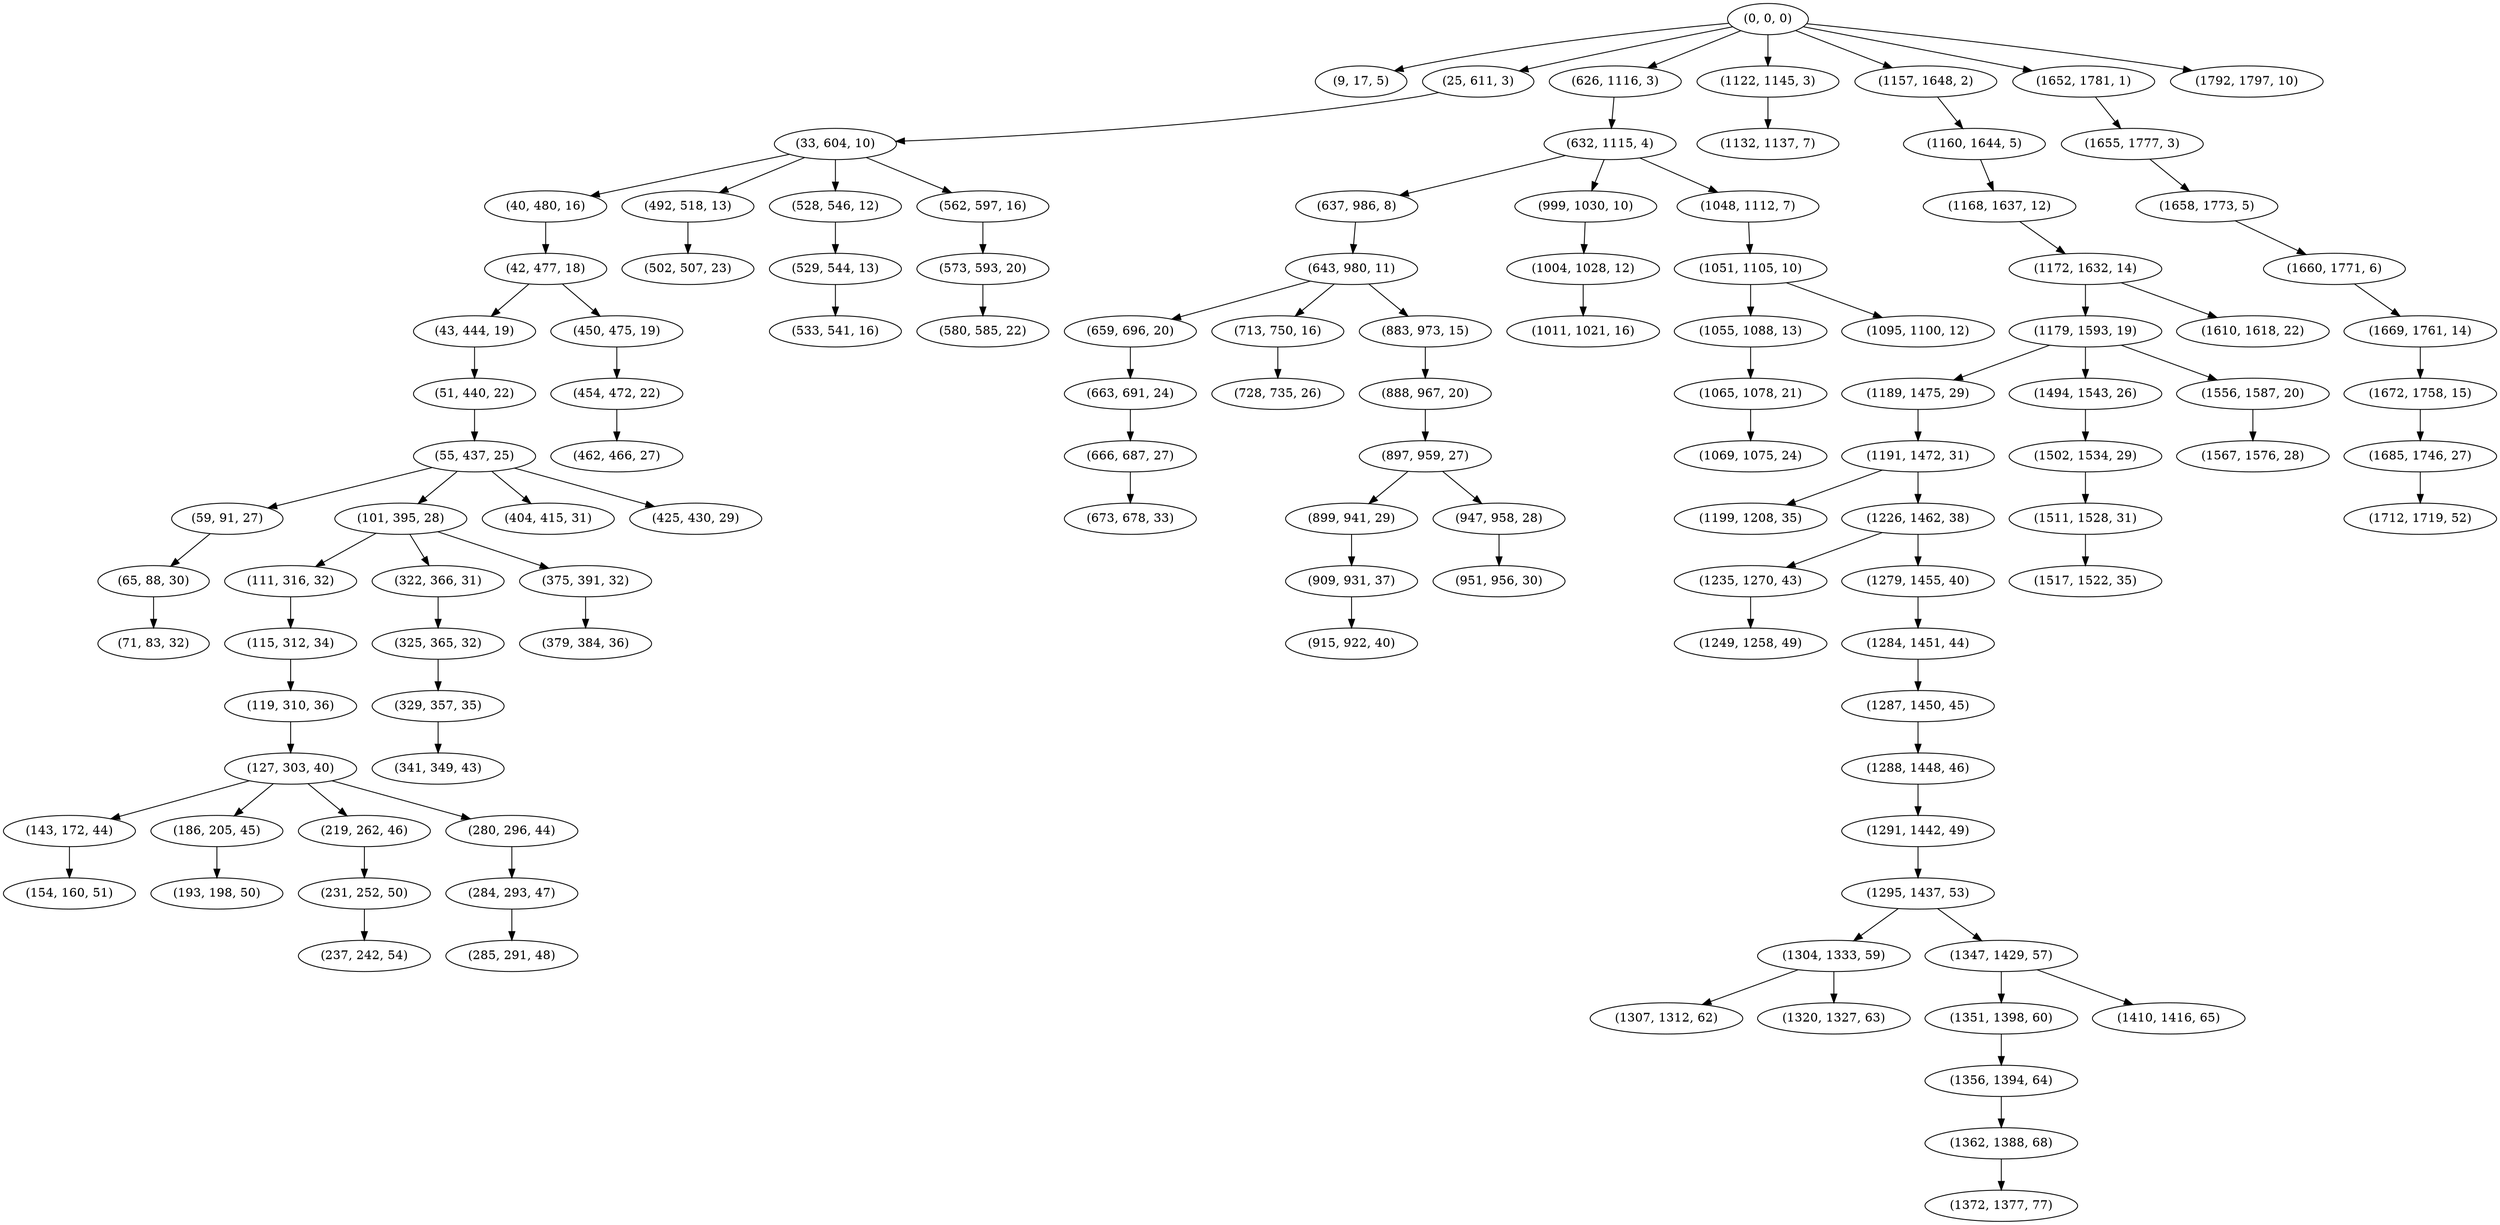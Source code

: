 digraph tree {
    "(0, 0, 0)";
    "(9, 17, 5)";
    "(25, 611, 3)";
    "(33, 604, 10)";
    "(40, 480, 16)";
    "(42, 477, 18)";
    "(43, 444, 19)";
    "(51, 440, 22)";
    "(55, 437, 25)";
    "(59, 91, 27)";
    "(65, 88, 30)";
    "(71, 83, 32)";
    "(101, 395, 28)";
    "(111, 316, 32)";
    "(115, 312, 34)";
    "(119, 310, 36)";
    "(127, 303, 40)";
    "(143, 172, 44)";
    "(154, 160, 51)";
    "(186, 205, 45)";
    "(193, 198, 50)";
    "(219, 262, 46)";
    "(231, 252, 50)";
    "(237, 242, 54)";
    "(280, 296, 44)";
    "(284, 293, 47)";
    "(285, 291, 48)";
    "(322, 366, 31)";
    "(325, 365, 32)";
    "(329, 357, 35)";
    "(341, 349, 43)";
    "(375, 391, 32)";
    "(379, 384, 36)";
    "(404, 415, 31)";
    "(425, 430, 29)";
    "(450, 475, 19)";
    "(454, 472, 22)";
    "(462, 466, 27)";
    "(492, 518, 13)";
    "(502, 507, 23)";
    "(528, 546, 12)";
    "(529, 544, 13)";
    "(533, 541, 16)";
    "(562, 597, 16)";
    "(573, 593, 20)";
    "(580, 585, 22)";
    "(626, 1116, 3)";
    "(632, 1115, 4)";
    "(637, 986, 8)";
    "(643, 980, 11)";
    "(659, 696, 20)";
    "(663, 691, 24)";
    "(666, 687, 27)";
    "(673, 678, 33)";
    "(713, 750, 16)";
    "(728, 735, 26)";
    "(883, 973, 15)";
    "(888, 967, 20)";
    "(897, 959, 27)";
    "(899, 941, 29)";
    "(909, 931, 37)";
    "(915, 922, 40)";
    "(947, 958, 28)";
    "(951, 956, 30)";
    "(999, 1030, 10)";
    "(1004, 1028, 12)";
    "(1011, 1021, 16)";
    "(1048, 1112, 7)";
    "(1051, 1105, 10)";
    "(1055, 1088, 13)";
    "(1065, 1078, 21)";
    "(1069, 1075, 24)";
    "(1095, 1100, 12)";
    "(1122, 1145, 3)";
    "(1132, 1137, 7)";
    "(1157, 1648, 2)";
    "(1160, 1644, 5)";
    "(1168, 1637, 12)";
    "(1172, 1632, 14)";
    "(1179, 1593, 19)";
    "(1189, 1475, 29)";
    "(1191, 1472, 31)";
    "(1199, 1208, 35)";
    "(1226, 1462, 38)";
    "(1235, 1270, 43)";
    "(1249, 1258, 49)";
    "(1279, 1455, 40)";
    "(1284, 1451, 44)";
    "(1287, 1450, 45)";
    "(1288, 1448, 46)";
    "(1291, 1442, 49)";
    "(1295, 1437, 53)";
    "(1304, 1333, 59)";
    "(1307, 1312, 62)";
    "(1320, 1327, 63)";
    "(1347, 1429, 57)";
    "(1351, 1398, 60)";
    "(1356, 1394, 64)";
    "(1362, 1388, 68)";
    "(1372, 1377, 77)";
    "(1410, 1416, 65)";
    "(1494, 1543, 26)";
    "(1502, 1534, 29)";
    "(1511, 1528, 31)";
    "(1517, 1522, 35)";
    "(1556, 1587, 20)";
    "(1567, 1576, 28)";
    "(1610, 1618, 22)";
    "(1652, 1781, 1)";
    "(1655, 1777, 3)";
    "(1658, 1773, 5)";
    "(1660, 1771, 6)";
    "(1669, 1761, 14)";
    "(1672, 1758, 15)";
    "(1685, 1746, 27)";
    "(1712, 1719, 52)";
    "(1792, 1797, 10)";
    "(0, 0, 0)" -> "(9, 17, 5)";
    "(0, 0, 0)" -> "(25, 611, 3)";
    "(0, 0, 0)" -> "(626, 1116, 3)";
    "(0, 0, 0)" -> "(1122, 1145, 3)";
    "(0, 0, 0)" -> "(1157, 1648, 2)";
    "(0, 0, 0)" -> "(1652, 1781, 1)";
    "(0, 0, 0)" -> "(1792, 1797, 10)";
    "(25, 611, 3)" -> "(33, 604, 10)";
    "(33, 604, 10)" -> "(40, 480, 16)";
    "(33, 604, 10)" -> "(492, 518, 13)";
    "(33, 604, 10)" -> "(528, 546, 12)";
    "(33, 604, 10)" -> "(562, 597, 16)";
    "(40, 480, 16)" -> "(42, 477, 18)";
    "(42, 477, 18)" -> "(43, 444, 19)";
    "(42, 477, 18)" -> "(450, 475, 19)";
    "(43, 444, 19)" -> "(51, 440, 22)";
    "(51, 440, 22)" -> "(55, 437, 25)";
    "(55, 437, 25)" -> "(59, 91, 27)";
    "(55, 437, 25)" -> "(101, 395, 28)";
    "(55, 437, 25)" -> "(404, 415, 31)";
    "(55, 437, 25)" -> "(425, 430, 29)";
    "(59, 91, 27)" -> "(65, 88, 30)";
    "(65, 88, 30)" -> "(71, 83, 32)";
    "(101, 395, 28)" -> "(111, 316, 32)";
    "(101, 395, 28)" -> "(322, 366, 31)";
    "(101, 395, 28)" -> "(375, 391, 32)";
    "(111, 316, 32)" -> "(115, 312, 34)";
    "(115, 312, 34)" -> "(119, 310, 36)";
    "(119, 310, 36)" -> "(127, 303, 40)";
    "(127, 303, 40)" -> "(143, 172, 44)";
    "(127, 303, 40)" -> "(186, 205, 45)";
    "(127, 303, 40)" -> "(219, 262, 46)";
    "(127, 303, 40)" -> "(280, 296, 44)";
    "(143, 172, 44)" -> "(154, 160, 51)";
    "(186, 205, 45)" -> "(193, 198, 50)";
    "(219, 262, 46)" -> "(231, 252, 50)";
    "(231, 252, 50)" -> "(237, 242, 54)";
    "(280, 296, 44)" -> "(284, 293, 47)";
    "(284, 293, 47)" -> "(285, 291, 48)";
    "(322, 366, 31)" -> "(325, 365, 32)";
    "(325, 365, 32)" -> "(329, 357, 35)";
    "(329, 357, 35)" -> "(341, 349, 43)";
    "(375, 391, 32)" -> "(379, 384, 36)";
    "(450, 475, 19)" -> "(454, 472, 22)";
    "(454, 472, 22)" -> "(462, 466, 27)";
    "(492, 518, 13)" -> "(502, 507, 23)";
    "(528, 546, 12)" -> "(529, 544, 13)";
    "(529, 544, 13)" -> "(533, 541, 16)";
    "(562, 597, 16)" -> "(573, 593, 20)";
    "(573, 593, 20)" -> "(580, 585, 22)";
    "(626, 1116, 3)" -> "(632, 1115, 4)";
    "(632, 1115, 4)" -> "(637, 986, 8)";
    "(632, 1115, 4)" -> "(999, 1030, 10)";
    "(632, 1115, 4)" -> "(1048, 1112, 7)";
    "(637, 986, 8)" -> "(643, 980, 11)";
    "(643, 980, 11)" -> "(659, 696, 20)";
    "(643, 980, 11)" -> "(713, 750, 16)";
    "(643, 980, 11)" -> "(883, 973, 15)";
    "(659, 696, 20)" -> "(663, 691, 24)";
    "(663, 691, 24)" -> "(666, 687, 27)";
    "(666, 687, 27)" -> "(673, 678, 33)";
    "(713, 750, 16)" -> "(728, 735, 26)";
    "(883, 973, 15)" -> "(888, 967, 20)";
    "(888, 967, 20)" -> "(897, 959, 27)";
    "(897, 959, 27)" -> "(899, 941, 29)";
    "(897, 959, 27)" -> "(947, 958, 28)";
    "(899, 941, 29)" -> "(909, 931, 37)";
    "(909, 931, 37)" -> "(915, 922, 40)";
    "(947, 958, 28)" -> "(951, 956, 30)";
    "(999, 1030, 10)" -> "(1004, 1028, 12)";
    "(1004, 1028, 12)" -> "(1011, 1021, 16)";
    "(1048, 1112, 7)" -> "(1051, 1105, 10)";
    "(1051, 1105, 10)" -> "(1055, 1088, 13)";
    "(1051, 1105, 10)" -> "(1095, 1100, 12)";
    "(1055, 1088, 13)" -> "(1065, 1078, 21)";
    "(1065, 1078, 21)" -> "(1069, 1075, 24)";
    "(1122, 1145, 3)" -> "(1132, 1137, 7)";
    "(1157, 1648, 2)" -> "(1160, 1644, 5)";
    "(1160, 1644, 5)" -> "(1168, 1637, 12)";
    "(1168, 1637, 12)" -> "(1172, 1632, 14)";
    "(1172, 1632, 14)" -> "(1179, 1593, 19)";
    "(1172, 1632, 14)" -> "(1610, 1618, 22)";
    "(1179, 1593, 19)" -> "(1189, 1475, 29)";
    "(1179, 1593, 19)" -> "(1494, 1543, 26)";
    "(1179, 1593, 19)" -> "(1556, 1587, 20)";
    "(1189, 1475, 29)" -> "(1191, 1472, 31)";
    "(1191, 1472, 31)" -> "(1199, 1208, 35)";
    "(1191, 1472, 31)" -> "(1226, 1462, 38)";
    "(1226, 1462, 38)" -> "(1235, 1270, 43)";
    "(1226, 1462, 38)" -> "(1279, 1455, 40)";
    "(1235, 1270, 43)" -> "(1249, 1258, 49)";
    "(1279, 1455, 40)" -> "(1284, 1451, 44)";
    "(1284, 1451, 44)" -> "(1287, 1450, 45)";
    "(1287, 1450, 45)" -> "(1288, 1448, 46)";
    "(1288, 1448, 46)" -> "(1291, 1442, 49)";
    "(1291, 1442, 49)" -> "(1295, 1437, 53)";
    "(1295, 1437, 53)" -> "(1304, 1333, 59)";
    "(1295, 1437, 53)" -> "(1347, 1429, 57)";
    "(1304, 1333, 59)" -> "(1307, 1312, 62)";
    "(1304, 1333, 59)" -> "(1320, 1327, 63)";
    "(1347, 1429, 57)" -> "(1351, 1398, 60)";
    "(1347, 1429, 57)" -> "(1410, 1416, 65)";
    "(1351, 1398, 60)" -> "(1356, 1394, 64)";
    "(1356, 1394, 64)" -> "(1362, 1388, 68)";
    "(1362, 1388, 68)" -> "(1372, 1377, 77)";
    "(1494, 1543, 26)" -> "(1502, 1534, 29)";
    "(1502, 1534, 29)" -> "(1511, 1528, 31)";
    "(1511, 1528, 31)" -> "(1517, 1522, 35)";
    "(1556, 1587, 20)" -> "(1567, 1576, 28)";
    "(1652, 1781, 1)" -> "(1655, 1777, 3)";
    "(1655, 1777, 3)" -> "(1658, 1773, 5)";
    "(1658, 1773, 5)" -> "(1660, 1771, 6)";
    "(1660, 1771, 6)" -> "(1669, 1761, 14)";
    "(1669, 1761, 14)" -> "(1672, 1758, 15)";
    "(1672, 1758, 15)" -> "(1685, 1746, 27)";
    "(1685, 1746, 27)" -> "(1712, 1719, 52)";
}
